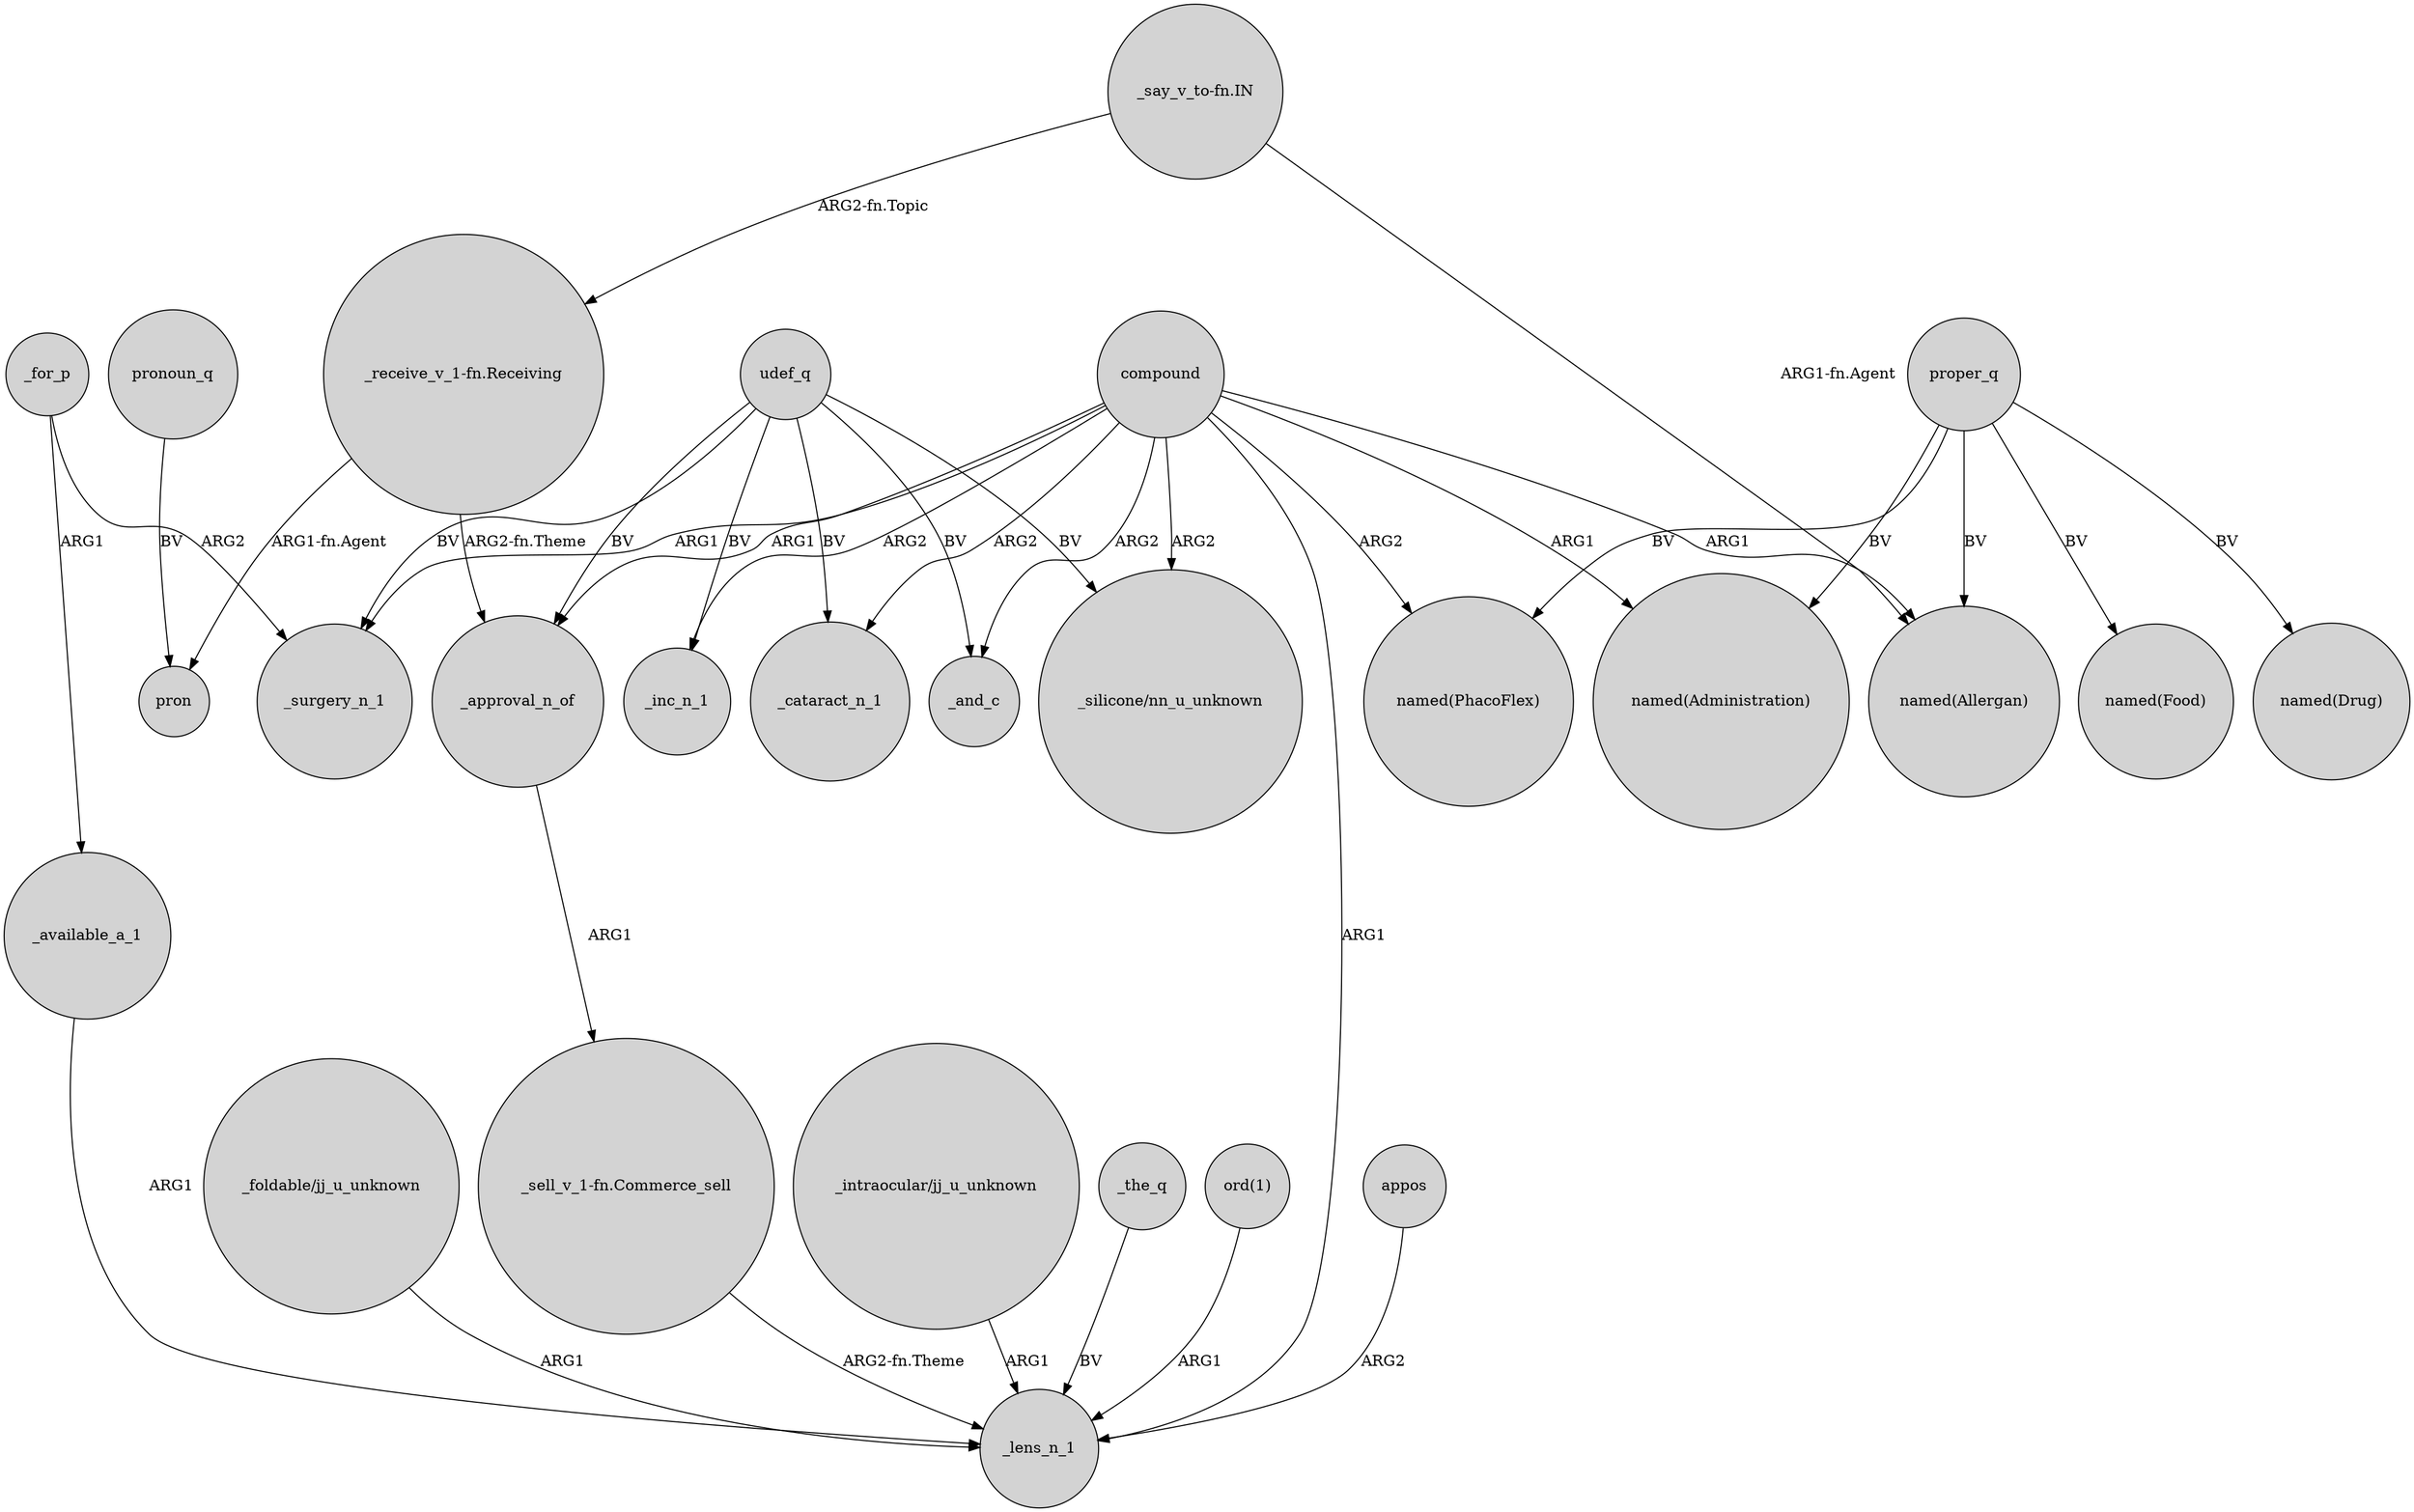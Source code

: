 digraph {
	node [shape=circle style=filled]
	compound -> _surgery_n_1 [label=ARG1]
	"_say_v_to-fn.IN" -> "_receive_v_1-fn.Receiving" [label="ARG2-fn.Topic"]
	udef_q -> _inc_n_1 [label=BV]
	udef_q -> _surgery_n_1 [label=BV]
	proper_q -> "named(Drug)" [label=BV]
	compound -> "named(Allergan)" [label=ARG1]
	"_foldable/jj_u_unknown" -> _lens_n_1 [label=ARG1]
	_approval_n_of -> "_sell_v_1-fn.Commerce_sell" [label=ARG1]
	"_intraocular/jj_u_unknown" -> _lens_n_1 [label=ARG1]
	compound -> "named(PhacoFlex)" [label=ARG2]
	proper_q -> "named(Food)" [label=BV]
	"_receive_v_1-fn.Receiving" -> _approval_n_of [label="ARG2-fn.Theme"]
	proper_q -> "named(Administration)" [label=BV]
	udef_q -> "_silicone/nn_u_unknown" [label=BV]
	compound -> "named(Administration)" [label=ARG1]
	udef_q -> _cataract_n_1 [label=BV]
	_the_q -> _lens_n_1 [label=BV]
	"_receive_v_1-fn.Receiving" -> pron [label="ARG1-fn.Agent"]
	compound -> "_silicone/nn_u_unknown" [label=ARG2]
	pronoun_q -> pron [label=BV]
	compound -> _lens_n_1 [label=ARG1]
	compound -> _and_c [label=ARG2]
	compound -> _cataract_n_1 [label=ARG2]
	compound -> _approval_n_of [label=ARG1]
	"ord(1)" -> _lens_n_1 [label=ARG1]
	"_sell_v_1-fn.Commerce_sell" -> _lens_n_1 [label="ARG2-fn.Theme"]
	_available_a_1 -> _lens_n_1 [label=ARG1]
	appos -> _lens_n_1 [label=ARG2]
	"_say_v_to-fn.IN" -> "named(Allergan)" [label="ARG1-fn.Agent"]
	udef_q -> _approval_n_of [label=BV]
	_for_p -> _surgery_n_1 [label=ARG2]
	udef_q -> _and_c [label=BV]
	compound -> _inc_n_1 [label=ARG2]
	_for_p -> _available_a_1 [label=ARG1]
	proper_q -> "named(Allergan)" [label=BV]
	proper_q -> "named(PhacoFlex)" [label=BV]
}
